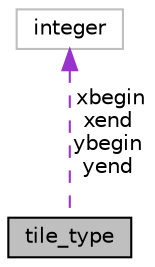 digraph "tile_type"
{
 // INTERACTIVE_SVG=YES
 // LATEX_PDF_SIZE
  edge [fontname="Helvetica",fontsize="10",labelfontname="Helvetica",labelfontsize="10"];
  node [fontname="Helvetica",fontsize="10",shape=record];
  Node1 [label="tile_type",height=0.2,width=0.4,color="black", fillcolor="grey75", style="filled", fontcolor="black",tooltip="Upper and lower x and y bounds for a tile."];
  Node2 -> Node1 [dir="back",color="darkorchid3",fontsize="10",style="dashed",label=" xbegin\nxend\nybegin\nyend" ,fontname="Helvetica"];
  Node2 [label="integer",height=0.2,width=0.4,color="grey75", fillcolor="white", style="filled",tooltip=" "];
}
